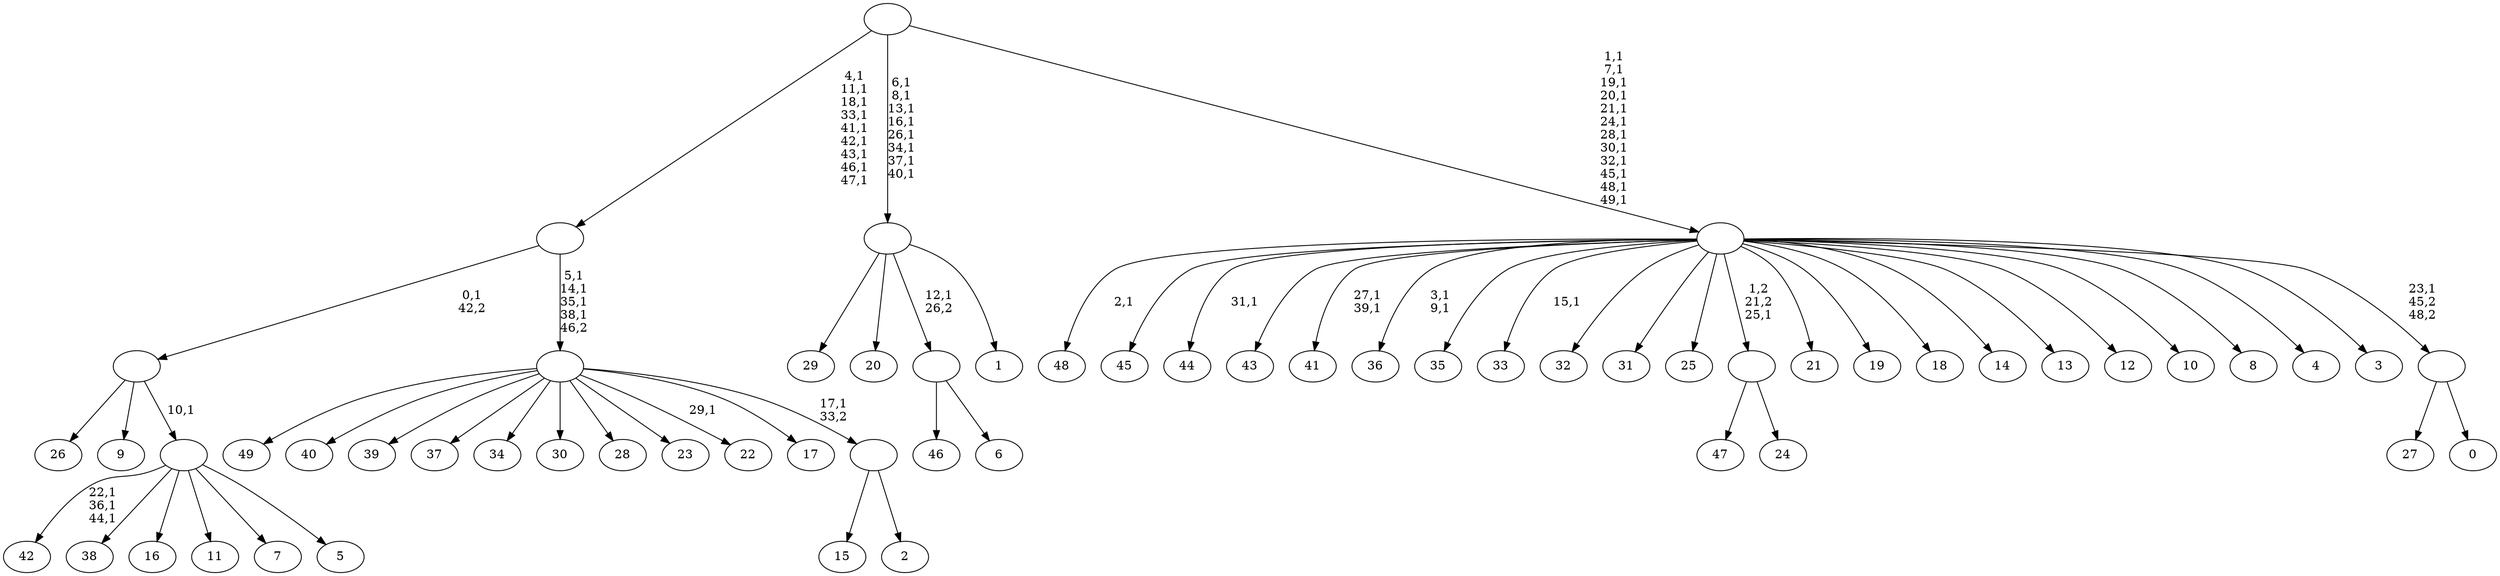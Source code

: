 digraph T {
	100 [label="49"]
	99 [label="48"]
	97 [label="47"]
	96 [label="46"]
	95 [label="45"]
	94 [label="44"]
	92 [label="43"]
	91 [label="42"]
	87 [label="41"]
	84 [label="40"]
	83 [label="39"]
	82 [label="38"]
	81 [label="37"]
	80 [label="36"]
	77 [label="35"]
	76 [label="34"]
	75 [label="33"]
	73 [label="32"]
	72 [label="31"]
	71 [label="30"]
	70 [label="29"]
	69 [label="28"]
	68 [label="27"]
	67 [label="26"]
	66 [label="25"]
	65 [label="24"]
	64 [label=""]
	63 [label="23"]
	62 [label="22"]
	60 [label="21"]
	59 [label="20"]
	58 [label="19"]
	57 [label="18"]
	56 [label="17"]
	55 [label="16"]
	54 [label="15"]
	53 [label="14"]
	52 [label="13"]
	51 [label="12"]
	50 [label="11"]
	49 [label="10"]
	48 [label="9"]
	47 [label="8"]
	46 [label="7"]
	45 [label="6"]
	44 [label=""]
	43 [label="5"]
	42 [label=""]
	41 [label=""]
	40 [label="4"]
	39 [label="3"]
	38 [label="2"]
	37 [label=""]
	36 [label=""]
	32 [label=""]
	23 [label="1"]
	22 [label=""]
	14 [label="0"]
	13 [label=""]
	12 [label=""]
	0 [label=""]
	64 -> 97 [label=""]
	64 -> 65 [label=""]
	44 -> 96 [label=""]
	44 -> 45 [label=""]
	42 -> 91 [label="22,1\n36,1\n44,1"]
	42 -> 82 [label=""]
	42 -> 55 [label=""]
	42 -> 50 [label=""]
	42 -> 46 [label=""]
	42 -> 43 [label=""]
	41 -> 67 [label=""]
	41 -> 48 [label=""]
	41 -> 42 [label="10,1"]
	37 -> 54 [label=""]
	37 -> 38 [label=""]
	36 -> 62 [label="29,1"]
	36 -> 100 [label=""]
	36 -> 84 [label=""]
	36 -> 83 [label=""]
	36 -> 81 [label=""]
	36 -> 76 [label=""]
	36 -> 71 [label=""]
	36 -> 69 [label=""]
	36 -> 63 [label=""]
	36 -> 56 [label=""]
	36 -> 37 [label="17,1\n33,2"]
	32 -> 36 [label="5,1\n14,1\n35,1\n38,1\n46,2"]
	32 -> 41 [label="0,1\n42,2"]
	22 -> 70 [label=""]
	22 -> 59 [label=""]
	22 -> 44 [label="12,1\n26,2"]
	22 -> 23 [label=""]
	13 -> 68 [label=""]
	13 -> 14 [label=""]
	12 -> 75 [label="15,1"]
	12 -> 80 [label="3,1\n9,1"]
	12 -> 87 [label="27,1\n39,1"]
	12 -> 94 [label="31,1"]
	12 -> 99 [label="2,1"]
	12 -> 95 [label=""]
	12 -> 92 [label=""]
	12 -> 77 [label=""]
	12 -> 73 [label=""]
	12 -> 72 [label=""]
	12 -> 66 [label=""]
	12 -> 64 [label="1,2\n21,2\n25,1"]
	12 -> 60 [label=""]
	12 -> 58 [label=""]
	12 -> 57 [label=""]
	12 -> 53 [label=""]
	12 -> 52 [label=""]
	12 -> 51 [label=""]
	12 -> 49 [label=""]
	12 -> 47 [label=""]
	12 -> 40 [label=""]
	12 -> 39 [label=""]
	12 -> 13 [label="23,1\n45,2\n48,2"]
	0 -> 12 [label="1,1\n7,1\n19,1\n20,1\n21,1\n24,1\n28,1\n30,1\n32,1\n45,1\n48,1\n49,1"]
	0 -> 22 [label="6,1\n8,1\n13,1\n16,1\n26,1\n34,1\n37,1\n40,1"]
	0 -> 32 [label="4,1\n11,1\n18,1\n33,1\n41,1\n42,1\n43,1\n46,1\n47,1"]
}
